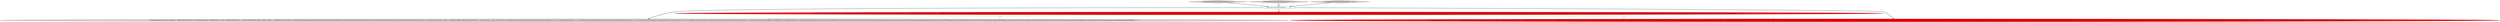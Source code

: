 digraph {
2 [style = filled, label = "cannotVectorize()@@@3@@@['1', '1', '1']", fillcolor = white, shape = ellipse image = "AAA0AAABBB1BBB"];
5 [style = filled, label = "testQuery(\"SELECT dim2, gran, SUM(cnt)\" + \"FROM (SELECT FLOOR(__time TO MONTH) AS gran, COALESCE(dim2, '') dim2, cnt FROM druid.foo) AS x\" + \"GROUP BY GROUPING SETS ( (), (dim2), (gran) )\" + \"ORDER BY gran, dim2 DESC\",ImmutableList.of(GroupByQuery.builder().setDataSource(CalciteTests.DATASOURCE1).setInterval(querySegmentSpec(Filtration.eternity())).setGranularity(Granularities.ALL).setVirtualColumns(expressionVirtualColumn(\"v0\",\"case_searched(notnull(\"dim2\"),\"dim2\",'')\",ValueType.STRING),expressionVirtualColumn(\"v1\",\"timestamp_floor(\"__time\",'P1M',null,'UTC')\",ValueType.LONG)).setDimensions(dimensions(new DefaultDimensionSpec(\"v0\",\"v0\"),new DefaultDimensionSpec(\"v1\",\"v1\",ValueType.LONG))).setAggregatorSpecs(aggregators(new LongSumAggregatorFactory(\"a0\",\"cnt\"))).setSubtotalsSpec(ImmutableList.of(ImmutableList.of(\"v0\"),ImmutableList.of(\"v1\"),ImmutableList.of())).setLimitSpec(new DefaultLimitSpec(ImmutableList.of(new OrderByColumnSpec(\"v1\",Direction.ASCENDING,StringComparators.NUMERIC),new OrderByColumnSpec(\"v0\",Direction.DESCENDING,StringComparators.LEXICOGRAPHIC)),Integer.MAX_VALUE)).setContext(QUERY_CONTEXT_DEFAULT).build()),ImmutableList.of(new Object((((edu.fdu.CPPDG.tinypdg.pe.ExpressionInfo@aae80e,new Object((((edu.fdu.CPPDG.tinypdg.pe.ExpressionInfo@aae814,new Object((((edu.fdu.CPPDG.tinypdg.pe.ExpressionInfo@aae81a,new Object((((edu.fdu.CPPDG.tinypdg.pe.ExpressionInfo@aae820,new Object((((edu.fdu.CPPDG.tinypdg.pe.ExpressionInfo@aae826,new Object((((edu.fdu.CPPDG.tinypdg.pe.ExpressionInfo@aae82e))@@@4@@@['0', '0', '1']", fillcolor = lightgray, shape = ellipse image = "AAA0AAABBB3BBB"];
4 [style = filled, label = "testQuery(\"SELECT dim2, gran, SUM(cnt)\" + \"FROM (SELECT FLOOR(__time TO MONTH) AS gran, COALESCE(dim2, '') dim2, cnt FROM druid.foo) AS x\" + \"GROUP BY GROUPING SETS ( (), (dim2), (gran) )\" + \"ORDER BY SUM(cnt)\",ImmutableList.of(GroupByQuery.builder().setDataSource(CalciteTests.DATASOURCE1).setInterval(querySegmentSpec(Filtration.eternity())).setGranularity(Granularities.ALL).setVirtualColumns(expressionVirtualColumn(\"v0\",\"case_searched(notnull(\"dim2\"),\"dim2\",'')\",ValueType.STRING),expressionVirtualColumn(\"v1\",\"timestamp_floor(\"__time\",'P1M',null,'UTC')\",ValueType.LONG)).setDimensions(dimensions(new DefaultDimensionSpec(\"v0\",\"d0\"),new DefaultDimensionSpec(\"v1\",\"d1\",ValueType.LONG))).setAggregatorSpecs(aggregators(new LongSumAggregatorFactory(\"a0\",\"cnt\"))).setSubtotalsSpec(ImmutableList.of(ImmutableList.of(\"d0\"),ImmutableList.of(\"d1\"),ImmutableList.of())).setLimitSpec(new DefaultLimitSpec(ImmutableList.of(new OrderByColumnSpec(\"a0\",Direction.ASCENDING,StringComparators.NUMERIC)),Integer.MAX_VALUE)).setContext(QUERY_CONTEXT_DEFAULT).build()),ImmutableList.of(new Object((((edu.fdu.CPPDG.tinypdg.pe.ExpressionInfo@aae764,new Object((((edu.fdu.CPPDG.tinypdg.pe.ExpressionInfo@aae76a,new Object((((edu.fdu.CPPDG.tinypdg.pe.ExpressionInfo@aae770,new Object((((edu.fdu.CPPDG.tinypdg.pe.ExpressionInfo@aae776,new Object((((edu.fdu.CPPDG.tinypdg.pe.ExpressionInfo@aae77e,new Object((((edu.fdu.CPPDG.tinypdg.pe.ExpressionInfo@aae786))@@@4@@@['0', '1', '0']", fillcolor = red, shape = ellipse image = "AAA1AAABBB2BBB"];
0 [style = filled, label = "testQuery(\"SELECT dim2, gran, SUM(cnt)\" + \"FROM (SELECT FLOOR(__time TO MONTH) AS gran, COALESCE(dim2, '') dim2, cnt FROM druid.foo) AS x\" + \"GROUP BY GROUPING SETS ( (), (dim2), (gran) )\" + \"ORDER BY SUM(cnt)\",ImmutableList.of(GroupByQuery.builder().setDataSource(CalciteTests.DATASOURCE1).setInterval(querySegmentSpec(Filtration.eternity())).setGranularity(Granularities.ALL).setVirtualColumns(expressionVirtualColumn(\"v0\",\"case_searched(notnull(\"dim2\"),\"dim2\",'')\",ValueType.STRING),expressionVirtualColumn(\"v1\",\"timestamp_floor(\"__time\",'P1M',null,'UTC')\",ValueType.LONG)).setDimensions(dimensions(new DefaultDimensionSpec(\"v0\",\"v0\"),new DefaultDimensionSpec(\"v1\",\"v1\",ValueType.LONG))).setAggregatorSpecs(aggregators(new LongSumAggregatorFactory(\"a0\",\"cnt\"))).setSubtotalsSpec(ImmutableList.of(ImmutableList.of(\"v0\"),ImmutableList.of(\"v1\"),ImmutableList.of())).setLimitSpec(new DefaultLimitSpec(ImmutableList.of(new OrderByColumnSpec(\"a0\",Direction.ASCENDING,StringComparators.NUMERIC)),Integer.MAX_VALUE)).setContext(QUERY_CONTEXT_DEFAULT).build()),ImmutableList.of(new Object((((edu.fdu.CPPDG.tinypdg.pe.ExpressionInfo@aae6c3,new Object((((edu.fdu.CPPDG.tinypdg.pe.ExpressionInfo@aae6c9,new Object((((edu.fdu.CPPDG.tinypdg.pe.ExpressionInfo@aae6cf,new Object((((edu.fdu.CPPDG.tinypdg.pe.ExpressionInfo@aae6d5,new Object((((edu.fdu.CPPDG.tinypdg.pe.ExpressionInfo@aae6dd,new Object((((edu.fdu.CPPDG.tinypdg.pe.ExpressionInfo@aae6e5))@@@4@@@['1', '0', '0']", fillcolor = red, shape = ellipse image = "AAA1AAABBB1BBB"];
6 [style = filled, label = "testGroupingSetsWithOrderByDimension['0', '0', '1']", fillcolor = lightgray, shape = diamond image = "AAA0AAABBB3BBB"];
3 [style = filled, label = "testGroupingSetsWithOrderByAggregator['0', '1', '0']", fillcolor = lightgray, shape = diamond image = "AAA0AAABBB2BBB"];
1 [style = filled, label = "testGroupingSetsWithOrderByAggregator['1', '0', '0']", fillcolor = lightgray, shape = diamond image = "AAA0AAABBB1BBB"];
1->2 [style = bold, label=""];
2->0 [style = bold, label=""];
0->4 [style = dashed, label="0"];
3->2 [style = bold, label=""];
0->5 [style = dashed, label="0"];
2->4 [style = bold, label=""];
2->5 [style = bold, label=""];
6->2 [style = bold, label=""];
}
